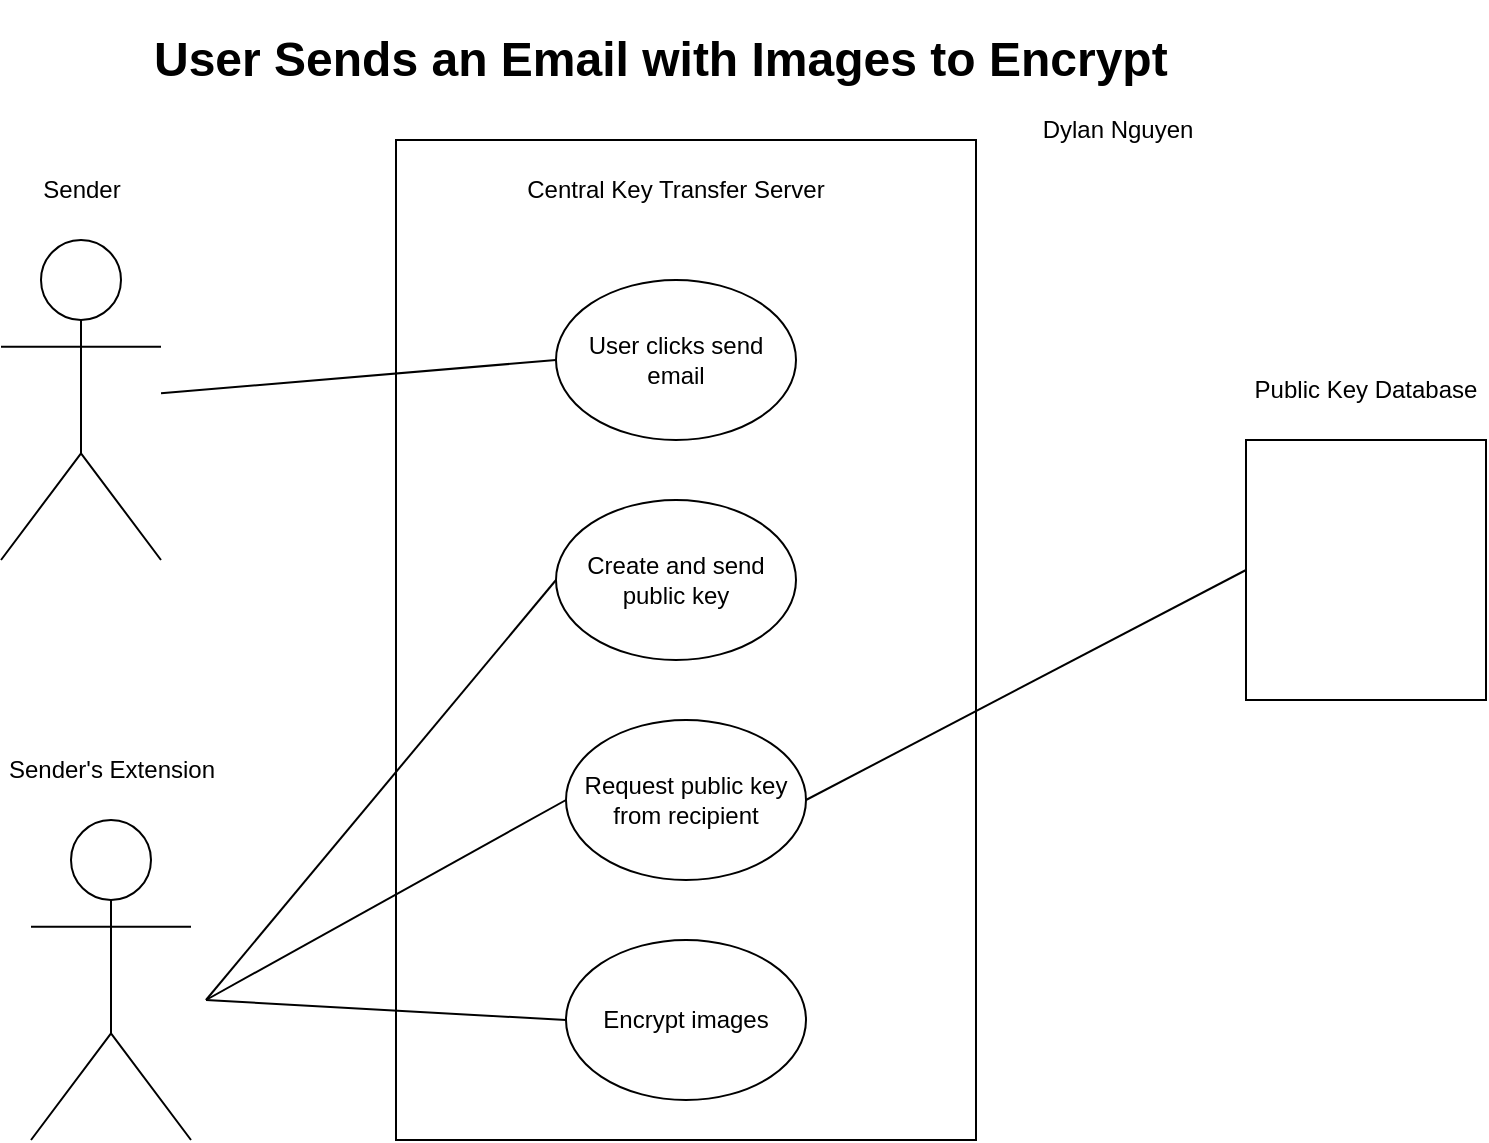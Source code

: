 <mxfile version="20.4.2" type="github">
  <diagram id="zbjTKwKbv62WeKo4QZf_" name="Page-1">
    <mxGraphModel dx="1297" dy="689" grid="1" gridSize="10" guides="1" tooltips="1" connect="1" arrows="1" fold="1" page="1" pageScale="1" pageWidth="850" pageHeight="1100" math="0" shadow="0">
      <root>
        <mxCell id="0" />
        <mxCell id="1" parent="0" />
        <mxCell id="01njGHACDBD-dTpyy8Ze-1" value="" style="shape=umlActor;verticalLabelPosition=bottom;verticalAlign=top;html=1;outlineConnect=0;" parent="1" vertex="1">
          <mxGeometry x="87.5" y="140" width="80" height="160" as="geometry" />
        </mxCell>
        <mxCell id="01njGHACDBD-dTpyy8Ze-7" value="" style="rounded=0;whiteSpace=wrap;html=1;" parent="1" vertex="1">
          <mxGeometry x="285" y="90" width="290" height="500" as="geometry" />
        </mxCell>
        <mxCell id="01njGHACDBD-dTpyy8Ze-9" value="Request public key from recipient" style="ellipse;whiteSpace=wrap;html=1;" parent="1" vertex="1">
          <mxGeometry x="370" y="380" width="120" height="80" as="geometry" />
        </mxCell>
        <mxCell id="01njGHACDBD-dTpyy8Ze-10" value="User clicks send email" style="ellipse;whiteSpace=wrap;html=1;" parent="1" vertex="1">
          <mxGeometry x="365" y="160" width="120" height="80" as="geometry" />
        </mxCell>
        <mxCell id="01njGHACDBD-dTpyy8Ze-11" value="Encrypt images" style="ellipse;whiteSpace=wrap;html=1;" parent="1" vertex="1">
          <mxGeometry x="370" y="490" width="120" height="80" as="geometry" />
        </mxCell>
        <mxCell id="01njGHACDBD-dTpyy8Ze-12" value="Central Key Transfer Server" style="text;html=1;strokeColor=none;fillColor=none;align=center;verticalAlign=middle;whiteSpace=wrap;rounded=0;" parent="1" vertex="1">
          <mxGeometry x="330" y="100" width="190" height="30" as="geometry" />
        </mxCell>
        <mxCell id="01njGHACDBD-dTpyy8Ze-13" value="" style="rounded=0;whiteSpace=wrap;html=1;" parent="1" vertex="1">
          <mxGeometry x="710" y="240" width="120" height="130" as="geometry" />
        </mxCell>
        <mxCell id="01njGHACDBD-dTpyy8Ze-14" value="Public Key Database" style="text;html=1;strokeColor=none;fillColor=none;align=center;verticalAlign=middle;whiteSpace=wrap;rounded=0;" parent="1" vertex="1">
          <mxGeometry x="710" y="200" width="120" height="30" as="geometry" />
        </mxCell>
        <mxCell id="01njGHACDBD-dTpyy8Ze-15" value="&lt;h1&gt;User Sends an Email with Images to Encrypt&lt;/h1&gt;" style="text;html=1;strokeColor=none;fillColor=none;spacing=5;spacingTop=-20;whiteSpace=wrap;overflow=hidden;rounded=0;" parent="1" vertex="1">
          <mxGeometry x="158.75" y="30" width="525" height="50" as="geometry" />
        </mxCell>
        <mxCell id="01njGHACDBD-dTpyy8Ze-17" value="Sender" style="text;html=1;strokeColor=none;fillColor=none;align=center;verticalAlign=middle;whiteSpace=wrap;rounded=0;" parent="1" vertex="1">
          <mxGeometry x="97.5" y="100" width="60" height="30" as="geometry" />
        </mxCell>
        <mxCell id="01njGHACDBD-dTpyy8Ze-18" value="" style="endArrow=none;html=1;rounded=0;entryX=0;entryY=0.5;entryDx=0;entryDy=0;" parent="1" source="01njGHACDBD-dTpyy8Ze-1" target="01njGHACDBD-dTpyy8Ze-10" edge="1">
          <mxGeometry width="50" height="50" relative="1" as="geometry">
            <mxPoint x="400" y="370" as="sourcePoint" />
            <mxPoint x="220" y="330" as="targetPoint" />
          </mxGeometry>
        </mxCell>
        <mxCell id="nkD_UVZkj7i6mlzgK1ns-1" value="" style="endArrow=none;html=1;rounded=0;entryX=1;entryY=0.5;entryDx=0;entryDy=0;exitX=0;exitY=0.5;exitDx=0;exitDy=0;" parent="1" source="01njGHACDBD-dTpyy8Ze-13" target="01njGHACDBD-dTpyy8Ze-9" edge="1">
          <mxGeometry width="50" height="50" relative="1" as="geometry">
            <mxPoint x="400" y="380" as="sourcePoint" />
            <mxPoint x="450" y="330" as="targetPoint" />
          </mxGeometry>
        </mxCell>
        <mxCell id="nkD_UVZkj7i6mlzgK1ns-3" value="Create and send public key" style="ellipse;whiteSpace=wrap;html=1;" parent="1" vertex="1">
          <mxGeometry x="365" y="270" width="120" height="80" as="geometry" />
        </mxCell>
        <mxCell id="nkD_UVZkj7i6mlzgK1ns-4" value="" style="endArrow=none;html=1;rounded=0;entryX=0;entryY=0.5;entryDx=0;entryDy=0;" parent="1" target="nkD_UVZkj7i6mlzgK1ns-3" edge="1">
          <mxGeometry width="50" height="50" relative="1" as="geometry">
            <mxPoint x="190" y="520" as="sourcePoint" />
            <mxPoint x="450" y="320" as="targetPoint" />
          </mxGeometry>
        </mxCell>
        <mxCell id="nkD_UVZkj7i6mlzgK1ns-7" value="" style="shape=umlActor;verticalLabelPosition=bottom;verticalAlign=top;html=1;outlineConnect=0;" parent="1" vertex="1">
          <mxGeometry x="102.5" y="430" width="80" height="160" as="geometry" />
        </mxCell>
        <mxCell id="nkD_UVZkj7i6mlzgK1ns-8" value="Sender&#39;s Extension" style="text;html=1;strokeColor=none;fillColor=none;align=center;verticalAlign=middle;whiteSpace=wrap;rounded=0;" parent="1" vertex="1">
          <mxGeometry x="87.5" y="390" width="110" height="30" as="geometry" />
        </mxCell>
        <mxCell id="nkD_UVZkj7i6mlzgK1ns-9" value="" style="endArrow=none;html=1;rounded=0;entryX=0;entryY=0.5;entryDx=0;entryDy=0;" parent="1" target="01njGHACDBD-dTpyy8Ze-9" edge="1">
          <mxGeometry width="50" height="50" relative="1" as="geometry">
            <mxPoint x="190" y="520" as="sourcePoint" />
            <mxPoint x="450" y="310" as="targetPoint" />
          </mxGeometry>
        </mxCell>
        <mxCell id="nkD_UVZkj7i6mlzgK1ns-10" value="" style="endArrow=none;html=1;rounded=0;entryX=0;entryY=0.5;entryDx=0;entryDy=0;" parent="1" target="01njGHACDBD-dTpyy8Ze-11" edge="1">
          <mxGeometry width="50" height="50" relative="1" as="geometry">
            <mxPoint x="190" y="520" as="sourcePoint" />
            <mxPoint x="450" y="310" as="targetPoint" />
          </mxGeometry>
        </mxCell>
        <mxCell id="nkD_UVZkj7i6mlzgK1ns-11" value="Dylan Nguyen" style="text;html=1;strokeColor=none;fillColor=none;align=center;verticalAlign=middle;whiteSpace=wrap;rounded=0;" parent="1" vertex="1">
          <mxGeometry x="591.25" y="70" width="110" height="30" as="geometry" />
        </mxCell>
      </root>
    </mxGraphModel>
  </diagram>
</mxfile>
